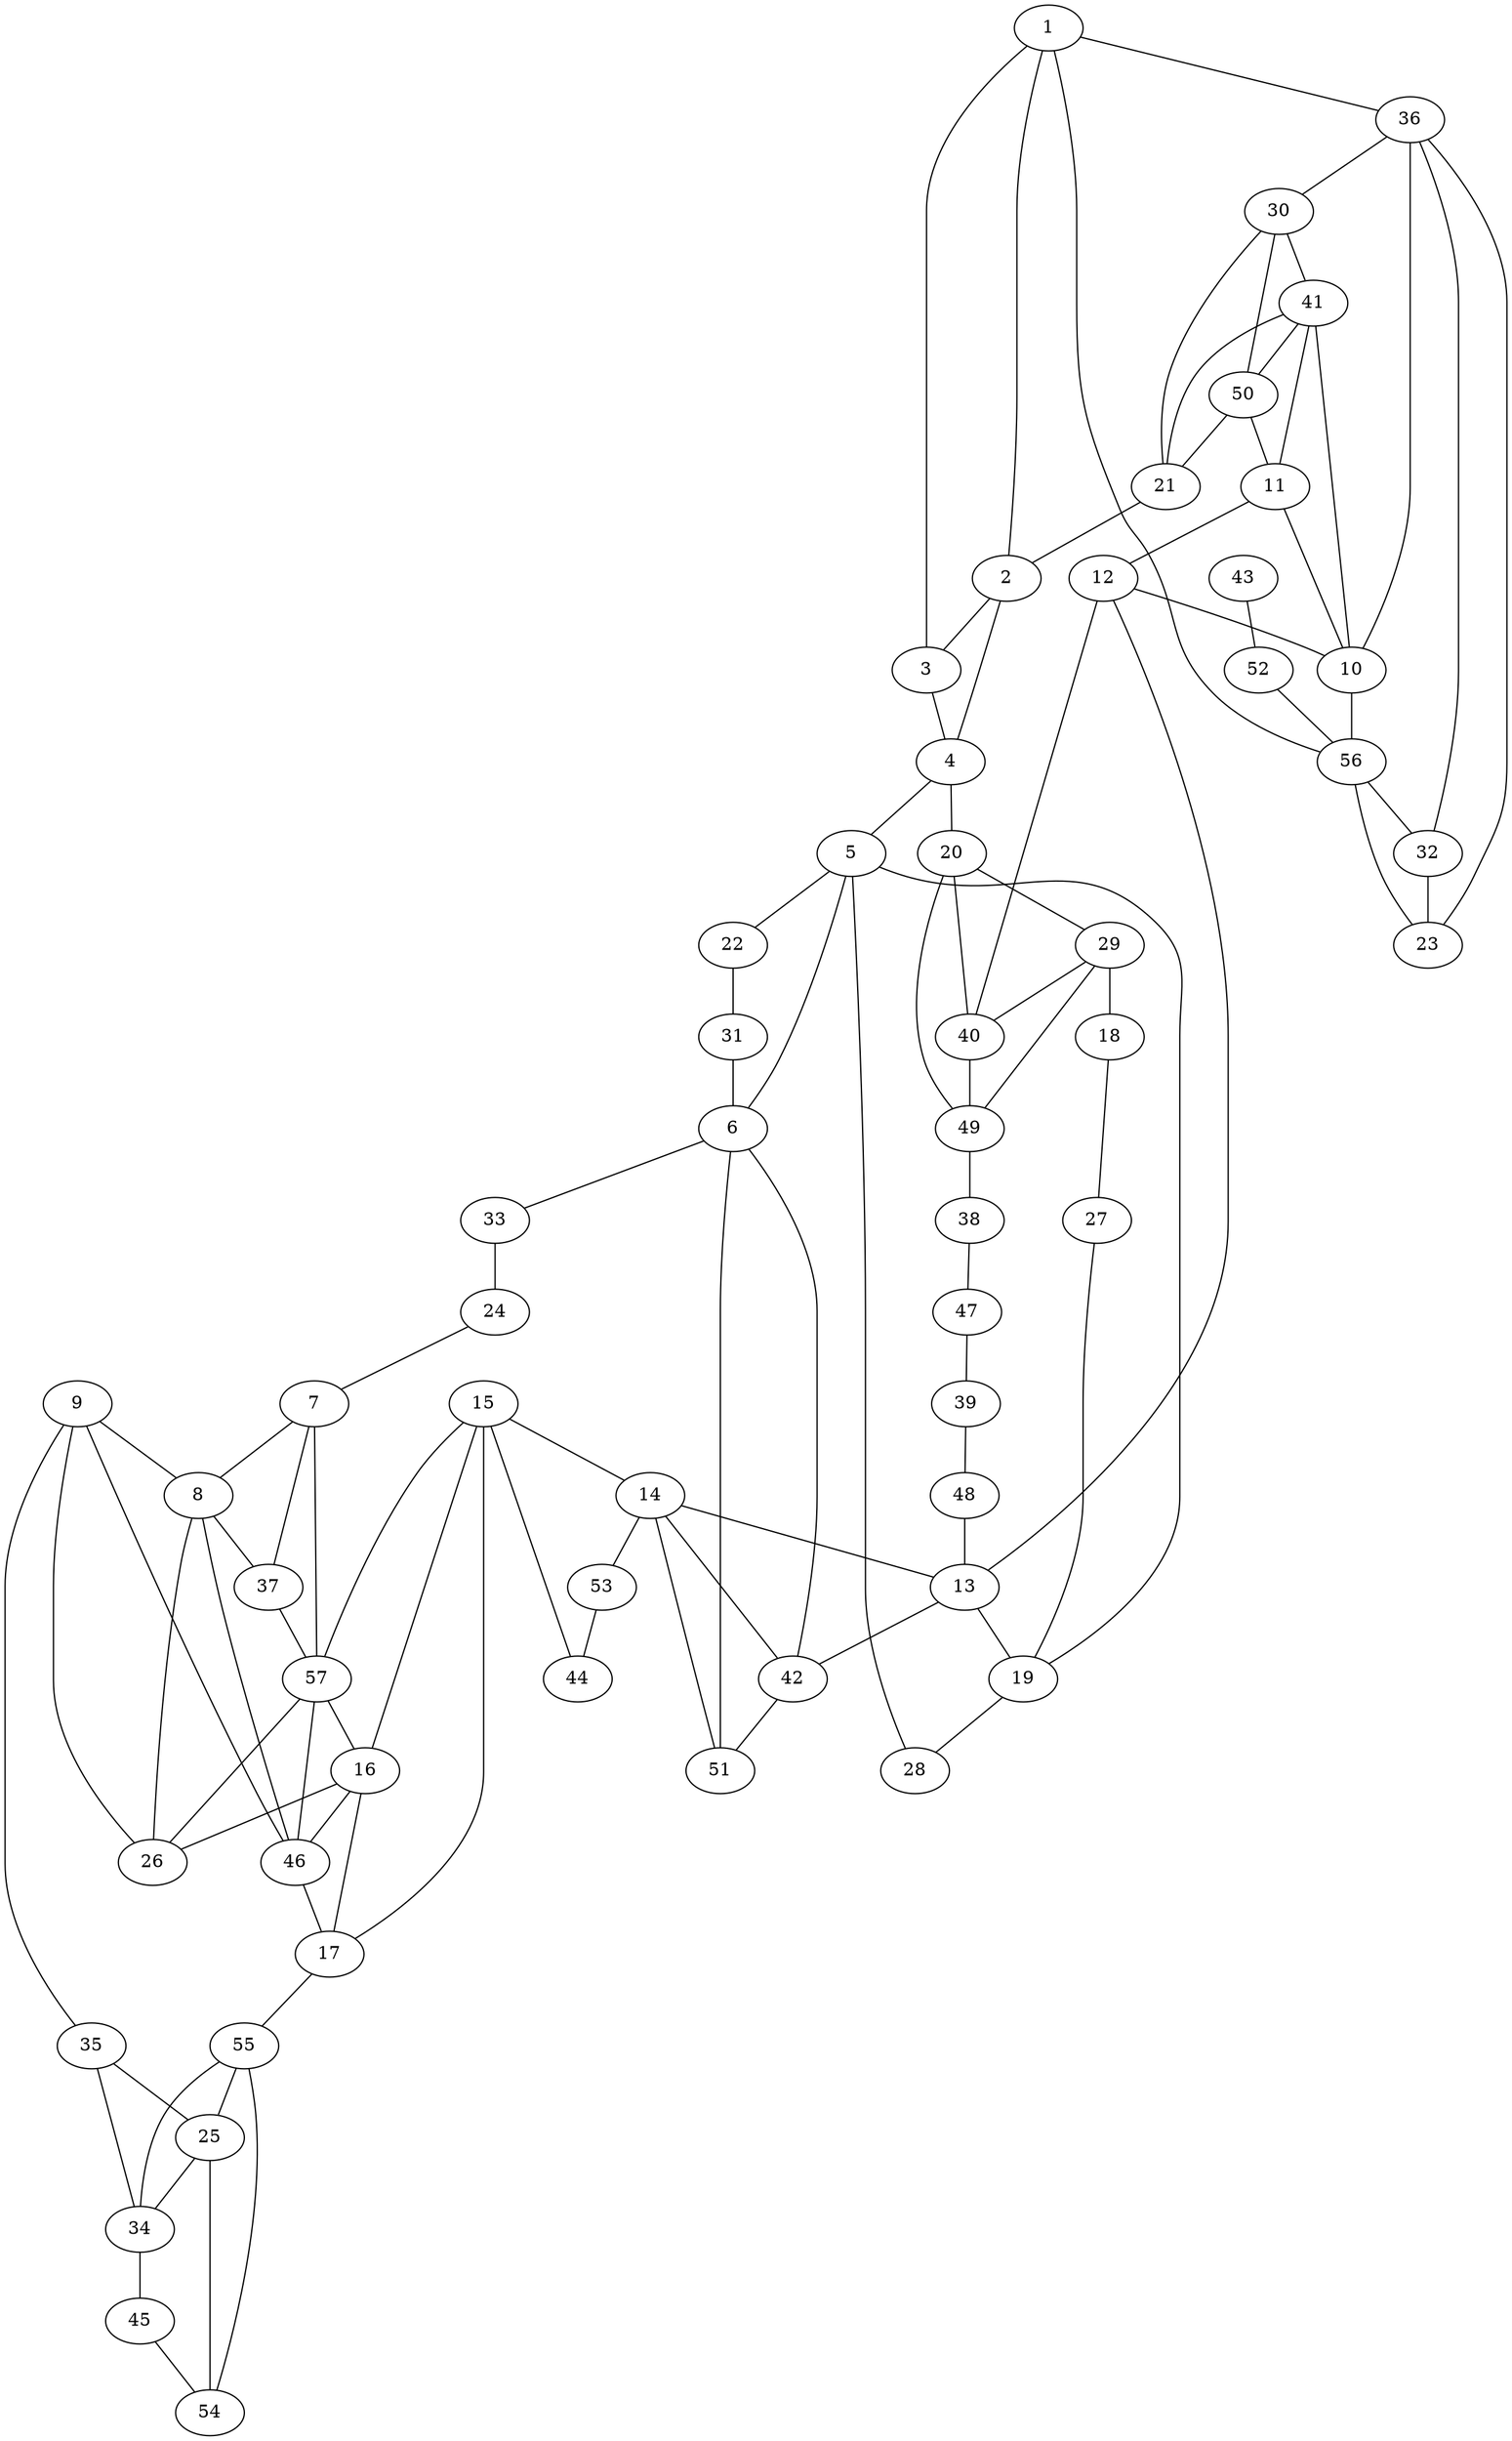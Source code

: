 graph pdb1m78 {
	1	 [aaLength=14,
		sequence=LRKEIRYFKDVTTR,
		type=0];
	2	 [aaLength=6,
		sequence=RKTWES,
		type=0];
	1 -- 2	 [distance0="28.89709",
		frequency=1,
		type0=1];
	36	 [aaLength=3,
		sequence=GIG,
		type=1];
	1 -- 36	 [distance0="32.77386",
		frequency=1,
		type0=2];
	56	 [aaLength=3,
		sequence=GIG,
		type=1];
	1 -- 56	 [distance0="32.77386",
		frequency=1,
		type0=3];
	3	 [aaLength=1,
		sequence=I,
		type=0];
	2 -- 3	 [distance0="8.296142",
		distance1="0.0",
		frequency=2,
		type0=1,
		type1=5];
	4	 [aaLength=5,
		sequence=PQKFR,
		type=0];
	2 -- 4	 [distance0="15.34383",
		frequency=1,
		type0=2];
	3 -- 1	 [distance0="35.74707",
		frequency=1,
		type0=3];
	3 -- 4	 [distance0="8.155064",
		distance1="0.0",
		frequency=2,
		type0=1,
		type1=5];
	5	 [aaLength=7,
		sequence=SIESSLN,
		type=0];
	4 -- 5	 [distance0="38.1894",
		frequency=1,
		type0=3];
	20	 [aaLength=5,
		sequence=LNIIL,
		type=1];
	4 -- 20	 [distance0="5.0",
		frequency=1,
		type0=4];
	19	 [aaLength=4,
		sequence=IIHA,
		type=1];
	5 -- 19	 [distance0="33.67948",
		frequency=1,
		type0=3];
	22	 [aaLength=8,
		sequence=VERVFIIG,
		type=1];
	5 -- 22	 [distance0="4.0",
		frequency=1,
		type0=4];
	6	 [aaLength=9,
		sequence=GAEIYNELI,
		type=0];
	6 -- 5	 [distance0="23.28609",
		frequency=1,
		type0=1];
	33	 [aaLength=10,
		sequence=VSHLLITEIE,
		type=1];
	6 -- 33	 [distance0="4.0",
		frequency=1,
		type0=4];
	42	 [aaLength=5,
		sequence=VFIIG,
		type=1];
	6 -- 42	 [distance0="23.54834",
		frequency=1,
		type0=2];
	51	 [aaLength=5,
		sequence=VFIIG,
		type=1];
	6 -- 51	 [distance0="23.54834",
		frequency=1,
		type0=3];
	7	 [aaLength=5,
		sequence=SPESI,
		type=0];
	8	 [aaLength=3,
		sequence=PLE,
		type=0];
	7 -- 8	 [distance0="23.50773",
		frequency=1,
		type0=1];
	37	 [aaLength=2,
		sequence=TF,
		type=1];
	7 -- 37	 [distance0="23.64456",
		distance1="3.0",
		frequency=2,
		type0=2,
		type1=4];
	57	 [aaLength=2,
		sequence=TF,
		type=1];
	7 -- 57	 [distance0="23.64456",
		frequency=1,
		type0=3];
	26	 [aaLength=3,
		sequence=WTK,
		type=1];
	8 -- 26	 [distance0="12.1453",
		distance1="1.0",
		frequency=2,
		type0=1,
		type1=4];
	8 -- 37	 [distance0="12.51033",
		frequency=1,
		type0=3];
	46	 [aaLength=3,
		sequence=WTK,
		type=1];
	8 -- 46	 [distance0="12.1453",
		frequency=1,
		type0=2];
	9	 [aaLength=10,
		sequence=PKSELQKFVG,
		type=0];
	9 -- 8	 [distance0="15.84848",
		frequency=1,
		type0=1];
	9 -- 26	 [distance0="24.60248",
		frequency=1,
		type0=2];
	35	 [aaLength=3,
		sequence=IKE,
		type=1];
	9 -- 35	 [distance0="7.0",
		frequency=1,
		type0=4];
	9 -- 46	 [distance0="24.60248",
		frequency=1,
		type0=3];
	10	 [aaLength=14,
		sequence=LRKEIRYFKDVTTR,
		type=0];
	11	 [aaLength=6,
		sequence=RKTWES,
		type=0];
	10 -- 11	 [distance0="30.33103",
		frequency=1,
		type0=1];
	10 -- 36	 [distance0="37.69937",
		frequency=1,
		type0=2];
	41	 [aaLength=5,
		sequence=AVIMG,
		type=1];
	10 -- 41	 [distance0="8.0",
		frequency=1,
		type0=4];
	10 -- 56	 [distance0="37.69937",
		frequency=1,
		type0=3];
	12	 [aaLength=5,
		sequence=PQKFR,
		type=0];
	11 -- 12	 [distance0="11.36591",
		distance1="1.0",
		frequency=2,
		type0=1,
		type1=4];
	11 -- 41	 [distance0="40.34838",
		frequency=1,
		type0=3];
	12 -- 10	 [distance0="39.92567",
		frequency=1,
		type0=2];
	13	 [aaLength=6,
		sequence=SIESSL,
		type=0];
	12 -- 13	 [distance0="40.99567",
		frequency=1,
		type0=3];
	40	 [aaLength=5,
		sequence=LNIIL,
		type=1];
	12 -- 40	 [distance0="5.0",
		frequency=1,
		type0=4];
	13 -- 19	 [distance0="26.6555",
		frequency=1,
		type0=3];
	13 -- 42	 [distance0="8.0",
		frequency=1,
		type0=4];
	14	 [aaLength=9,
		sequence=GAEIYNELI,
		type=0];
	14 -- 13	 [distance0="23.55098",
		frequency=1,
		type0=1];
	14 -- 42	 [distance0="30.2095",
		frequency=1,
		type0=2];
	14 -- 51	 [distance0="30.2095",
		frequency=1,
		type0=3];
	53	 [aaLength=10,
		sequence=VSHLLITEIE,
		type=1];
	14 -- 53	 [distance0="4.0",
		frequency=1,
		type0=4];
	15	 [aaLength=5,
		sequence=SPESI,
		type=0];
	15 -- 14	 [distance0="33.19544",
		frequency=1,
		type0=3];
	16	 [aaLength=3,
		sequence=PLE,
		type=0];
	15 -- 16	 [distance0="24.85869",
		frequency=1,
		type0=1];
	17	 [aaLength=10,
		sequence=PKSELQKFVG,
		type=0];
	15 -- 17	 [distance0="29.35039",
		frequency=1,
		type0=2];
	15 -- 57	 [distance0="3.0",
		frequency=1,
		type0=4];
	16 -- 17	 [distance0="8.234937",
		frequency=1,
		type0=1];
	16 -- 26	 [distance0="25.67051",
		frequency=1,
		type0=3];
	16 -- 46	 [distance0="1.0",
		frequency=1,
		type0=4];
	55	 [aaLength=3,
		sequence=IKE,
		type=1];
	17 -- 55	 [distance0="7.0",
		frequency=1,
		type0=4];
	18	 [aaLength=4,
		sequence=EIID,
		type=1];
	27	 [aaLength=4,
		sequence=EIID,
		type=1];
	18 -- 27	 [distance0="0.0",
		frequency=1,
		type0=5];
	28	 [aaLength=4,
		sequence=IIHA,
		type=1];
	19 -- 28	 [distance0="0.0",
		frequency=1,
		type0=5];
	29	 [aaLength=5,
		sequence=LNIIL,
		type=1];
	20 -- 29	 [distance0="0.0",
		frequency=1,
		type0=5];
	21	 [aaLength=7,
		sequence=RNAVIMG,
		type=1];
	21 -- 2	 [distance0="0.0",
		frequency=1,
		type0=5];
	21 -- 41	 [distance0="2.0",
		frequency=1,
		type0=2];
	31	 [aaLength=8,
		sequence=VERVFIIG,
		type=1];
	22 -- 31	 [distance0="0.0",
		frequency=1,
		type0=5];
	23	 [aaLength=8,
		sequence=VAIIVAAL,
		type=1];
	24	 [aaLength=10,
		sequence=VSHLLITEIE,
		type=1];
	24 -- 7	 [distance0="2.0",
		frequency=1,
		type0=4];
	25	 [aaLength=10,
		sequence=FTYNYTLWTR,
		type=1];
	34	 [aaLength=10,
		sequence=FTYNYTLWTR,
		type=1];
	25 -- 34	 [distance0="0.0",
		frequency=1,
		type0=1];
	27 -- 19	 [distance0="2.0",
		frequency=1,
		type0=4];
	28 -- 5	 [distance0="1.0",
		frequency=1,
		type0=4];
	29 -- 18	 [distance0="6.0",
		frequency=1,
		type0=4];
	29 -- 40	 [distance0="0.0",
		frequency=1,
		type0=2];
	30	 [aaLength=7,
		sequence=RNAVIMG,
		type=1];
	30 -- 21	 [distance0="0.0",
		frequency=1,
		type0=5];
	30 -- 41	 [distance0="2.0",
		frequency=1,
		type0=2];
	50	 [aaLength=5,
		sequence=AVIMG,
		type=1];
	30 -- 50	 [distance0="2.0",
		frequency=1,
		type0=3];
	31 -- 6	 [distance0="0.0",
		frequency=1,
		type0=5];
	32	 [aaLength=8,
		sequence=VAIIVAAL,
		type=1];
	32 -- 23	 [distance0="0.0",
		frequency=1,
		type0=5];
	33 -- 24	 [distance0="0.0",
		frequency=1,
		type0=5];
	45	 [aaLength=10,
		sequence=FTYNYTLWTR,
		type=1];
	34 -- 45	 [distance0="0.0",
		frequency=1,
		type0=2];
	35 -- 25	 [distance0="5.0",
		frequency=1,
		type0=2];
	35 -- 34	 [distance0="5.0",
		distance1="2.0",
		frequency=2,
		type0=3,
		type1=4];
	36 -- 23	 [distance0="12.0",
		frequency=1,
		type0=2];
	36 -- 30	 [distance0="28.0",
		frequency=1,
		type0=4];
	36 -- 32	 [distance0="12.0",
		frequency=1,
		type0=3];
	37 -- 57	 [distance0="0.0",
		frequency=1,
		type0=1];
	38	 [aaLength=4,
		sequence=EIID,
		type=1];
	47	 [aaLength=4,
		sequence=EIID,
		type=1];
	38 -- 47	 [distance0="0.0",
		frequency=1,
		type0=5];
	39	 [aaLength=4,
		sequence=IIHA,
		type=1];
	48	 [aaLength=4,
		sequence=IIHA,
		type=1];
	39 -- 48	 [distance0="0.0",
		frequency=1,
		type0=5];
	40 -- 20	 [distance0="0.0",
		frequency=1,
		type0=1];
	49	 [aaLength=5,
		sequence=LNIIL,
		type=1];
	40 -- 49	 [distance0="0.0",
		frequency=1,
		type0=5];
	41 -- 50	 [distance0="0.0",
		frequency=1,
		type0=5];
	42 -- 51	 [distance0="0.0",
		frequency=1,
		type0=5];
	43	 [aaLength=8,
		sequence=VAIIVAAL,
		type=1];
	52	 [aaLength=8,
		sequence=VAIIVAAL,
		type=1];
	43 -- 52	 [distance0="0.0",
		frequency=1,
		type0=5];
	44	 [aaLength=10,
		sequence=VSHLLITEIE,
		type=1];
	44 -- 15	 [distance0="2.0",
		frequency=1,
		type0=4];
	54	 [aaLength=10,
		sequence=FTYNYTLWTR,
		type=1];
	45 -- 54	 [distance0="0.0",
		frequency=1,
		type0=3];
	46 -- 17	 [distance0="1.0",
		frequency=1,
		type0=4];
	46 -- 57	 [distance0="9.0",
		frequency=1,
		type0=3];
	47 -- 39	 [distance0="2.0",
		frequency=1,
		type0=4];
	48 -- 13	 [distance0="1.0",
		frequency=1,
		type0=4];
	49 -- 20	 [distance0="0.0",
		frequency=1,
		type0=1];
	49 -- 29	 [distance0="0.0",
		frequency=1,
		type0=2];
	49 -- 38	 [distance0="6.0",
		frequency=1,
		type0=4];
	50 -- 11	 [distance0="0.0",
		frequency=1,
		type0=5];
	50 -- 21	 [distance0="2.0",
		frequency=1,
		type0=2];
	52 -- 56	 [distance0="4.0",
		frequency=1,
		type0=4];
	53 -- 44	 [distance0="0.0",
		frequency=1,
		type0=5];
	54 -- 25	 [distance0="0.0",
		frequency=1,
		type0=1];
	55 -- 25	 [distance0="5.0",
		frequency=1,
		type0=2];
	55 -- 34	 [distance0="5.0",
		frequency=1,
		type0=3];
	55 -- 54	 [distance0="2.0",
		frequency=1,
		type0=4];
	56 -- 23	 [distance0="12.0",
		frequency=1,
		type0=2];
	56 -- 32	 [distance0="12.0",
		frequency=1,
		type0=3];
	57 -- 16	 [distance0="3.0",
		frequency=1,
		type0=4];
	57 -- 26	 [distance0="9.0",
		frequency=1,
		type0=2];
}
